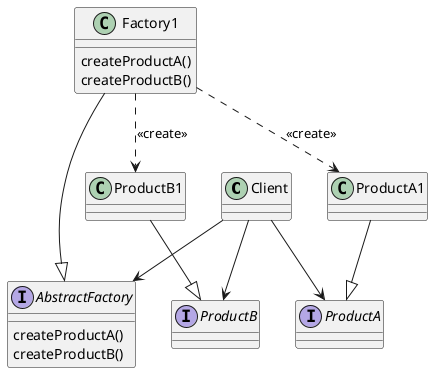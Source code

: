 @startuml
class Client
interface AbstractFactory{
    createProductA()
    createProductB()
}
class Factory1{
    createProductA()
    createProductB()
}
interface ProductA
interface ProductB
class ProductA1
class ProductB1
Client --> AbstractFactory
Client --> ProductA
Client --> ProductB
ProductA1 --|> ProductA
ProductB1 --|> ProductB
Factory1 --|> AbstractFactory
Factory1 ..> ProductA1 : <<create>>
Factory1 ..> ProductB1 : <<create>>
@enduml
